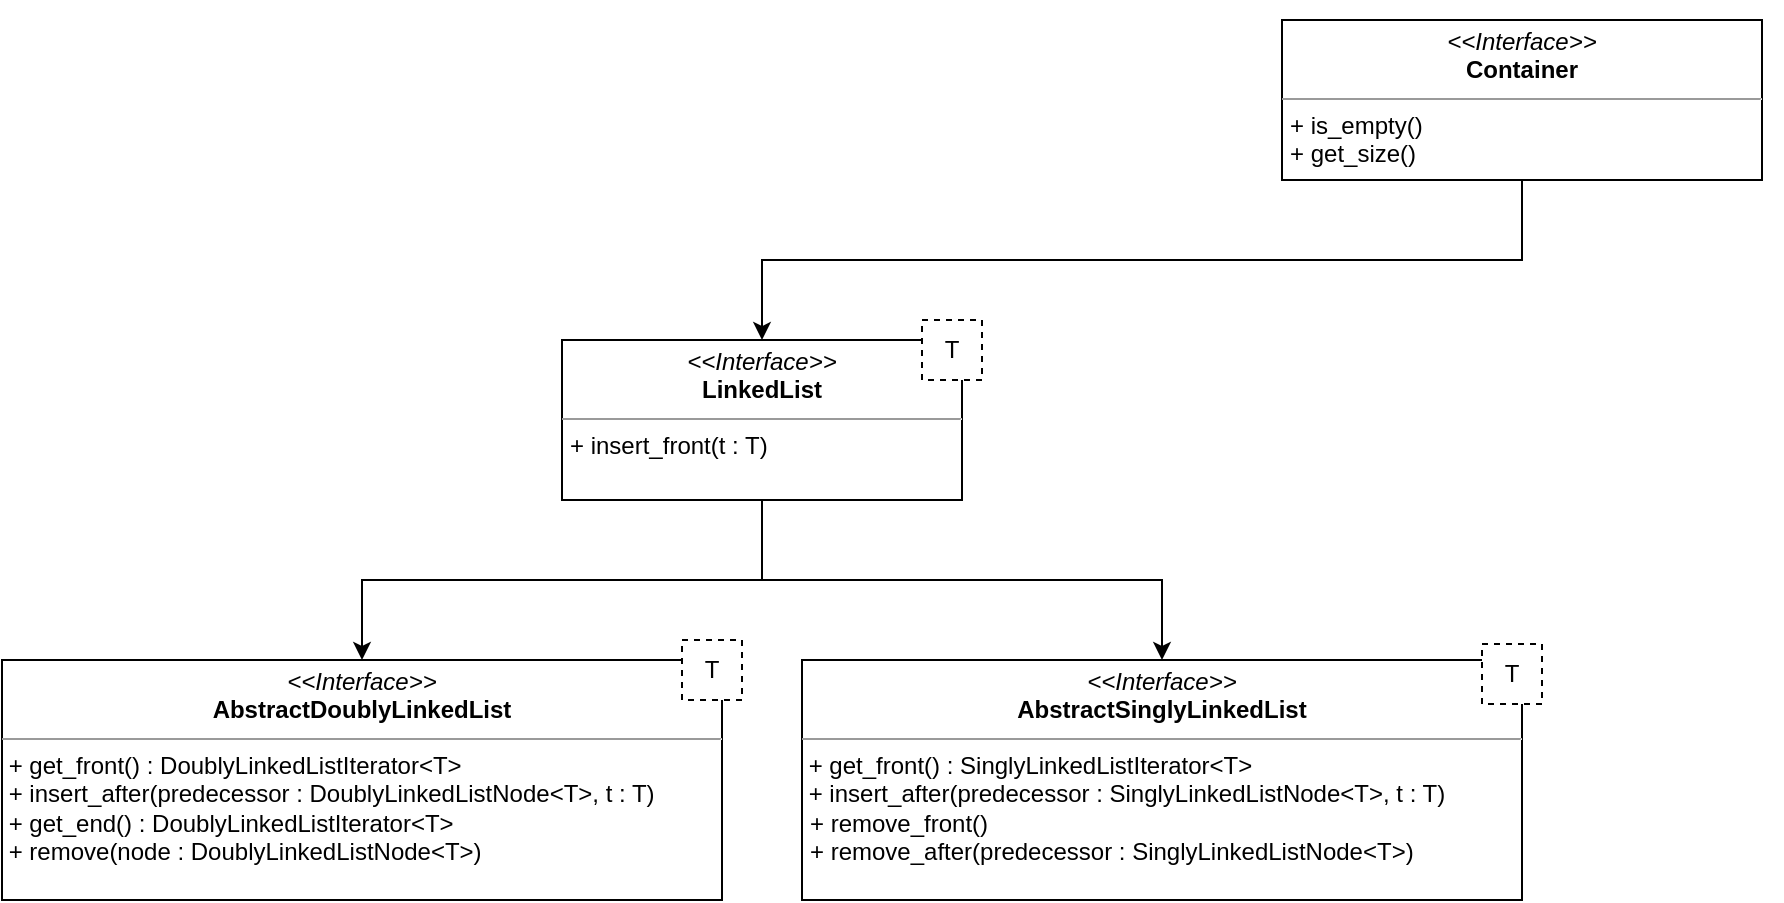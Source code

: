 <mxfile version="21.2.7" type="device">
  <diagram id="C5RBs43oDa-KdzZeNtuy" name="Page-1">
    <mxGraphModel dx="1189" dy="571" grid="1" gridSize="10" guides="1" tooltips="1" connect="1" arrows="1" fold="1" page="1" pageScale="1" pageWidth="827" pageHeight="1169" math="0" shadow="0">
      <root>
        <mxCell id="WIyWlLk6GJQsqaUBKTNV-0" />
        <mxCell id="WIyWlLk6GJQsqaUBKTNV-1" parent="WIyWlLk6GJQsqaUBKTNV-0" />
        <mxCell id="CXlaB07CgzBHS2xfi4aG-20" style="edgeStyle=orthogonalEdgeStyle;rounded=0;orthogonalLoop=1;jettySize=auto;html=1;exitX=0.5;exitY=1;exitDx=0;exitDy=0;entryX=0.5;entryY=0;entryDx=0;entryDy=0;" parent="WIyWlLk6GJQsqaUBKTNV-1" source="CXlaB07CgzBHS2xfi4aG-3" target="CXlaB07CgzBHS2xfi4aG-6" edge="1">
          <mxGeometry relative="1" as="geometry" />
        </mxCell>
        <mxCell id="CXlaB07CgzBHS2xfi4aG-24" style="edgeStyle=orthogonalEdgeStyle;rounded=0;orthogonalLoop=1;jettySize=auto;html=1;exitX=0.5;exitY=1;exitDx=0;exitDy=0;entryX=0.5;entryY=0;entryDx=0;entryDy=0;" parent="WIyWlLk6GJQsqaUBKTNV-1" source="CXlaB07CgzBHS2xfi4aG-3" target="CXlaB07CgzBHS2xfi4aG-22" edge="1">
          <mxGeometry relative="1" as="geometry" />
        </mxCell>
        <mxCell id="O-nfP3FI_-4oS2DhcNt1-0" value="" style="group" parent="WIyWlLk6GJQsqaUBKTNV-1" vertex="1" connectable="0">
          <mxGeometry x="920" y="150" width="250" height="150" as="geometry" />
        </mxCell>
        <mxCell id="O-nfP3FI_-4oS2DhcNt1-1" value="&lt;p style=&quot;margin:0px;margin-top:4px;text-align:center;&quot;&gt;&lt;i&gt;&amp;lt;&amp;lt;Interface&amp;gt;&amp;gt;&lt;/i&gt;&lt;br&gt;&lt;b&gt;Container&lt;/b&gt;&lt;/p&gt;&lt;hr size=&quot;1&quot;&gt;&lt;p style=&quot;margin:0px;margin-left:4px;&quot;&gt;&lt;span style=&quot;background-color: initial;&quot;&gt;+ is_empty()&lt;/span&gt;&lt;br&gt;&lt;/p&gt;&lt;p style=&quot;margin:0px;margin-left:4px;&quot;&gt;+ get_size()&amp;nbsp;&lt;span style=&quot;background-color: initial;&quot;&gt;&lt;br&gt;&lt;/span&gt;&lt;/p&gt;" style="verticalAlign=top;align=left;overflow=fill;fontSize=12;fontFamily=Helvetica;html=1;whiteSpace=wrap;" parent="O-nfP3FI_-4oS2DhcNt1-0" vertex="1">
          <mxGeometry y="10" width="240" height="80" as="geometry" />
        </mxCell>
        <mxCell id="O-nfP3FI_-4oS2DhcNt1-6" style="edgeStyle=orthogonalEdgeStyle;rounded=0;orthogonalLoop=1;jettySize=auto;html=1;exitX=0.5;exitY=1;exitDx=0;exitDy=0;entryX=0.5;entryY=0;entryDx=0;entryDy=0;" parent="WIyWlLk6GJQsqaUBKTNV-1" source="O-nfP3FI_-4oS2DhcNt1-1" target="CXlaB07CgzBHS2xfi4aG-3" edge="1">
          <mxGeometry relative="1" as="geometry" />
        </mxCell>
        <mxCell id="0L0RZOjDNf1h014nJdSY-2" value="" style="group" vertex="1" connectable="0" parent="WIyWlLk6GJQsqaUBKTNV-1">
          <mxGeometry x="560" y="310" width="210" height="90" as="geometry" />
        </mxCell>
        <mxCell id="CXlaB07CgzBHS2xfi4aG-3" value="&lt;p style=&quot;margin:0px;margin-top:4px;text-align:center;&quot;&gt;&lt;i&gt;&amp;lt;&amp;lt;Interface&amp;gt;&amp;gt;&lt;/i&gt;&lt;br&gt;&lt;b&gt;LinkedList&lt;/b&gt;&lt;/p&gt;&lt;hr size=&quot;1&quot;&gt;&lt;p style=&quot;margin:0px;margin-left:4px;&quot;&gt;&lt;span style=&quot;background-color: initial;&quot;&gt;+ insert_front(t : T)&lt;/span&gt;&lt;br&gt;&lt;/p&gt;" style="verticalAlign=top;align=left;overflow=fill;fontSize=12;fontFamily=Helvetica;html=1;whiteSpace=wrap;" parent="0L0RZOjDNf1h014nJdSY-2" vertex="1">
          <mxGeometry y="10" width="200" height="80" as="geometry" />
        </mxCell>
        <mxCell id="CXlaB07CgzBHS2xfi4aG-4" value="T" style="fontStyle=0;dashed=1;html=1;whiteSpace=wrap;" parent="0L0RZOjDNf1h014nJdSY-2" vertex="1">
          <mxGeometry x="180" width="30" height="30" as="geometry" />
        </mxCell>
        <mxCell id="0L0RZOjDNf1h014nJdSY-4" value="" style="group" vertex="1" connectable="0" parent="WIyWlLk6GJQsqaUBKTNV-1">
          <mxGeometry x="280" y="470" width="370" height="130" as="geometry" />
        </mxCell>
        <mxCell id="CXlaB07CgzBHS2xfi4aG-22" value="&lt;p style=&quot;margin:0px;margin-top:4px;text-align:center;&quot;&gt;&lt;i&gt;&amp;lt;&amp;lt;Interface&amp;gt;&amp;gt;&lt;/i&gt;&lt;br&gt;&lt;b&gt;AbstractDoublyLinkedList&lt;/b&gt;&lt;/p&gt;&lt;hr size=&quot;1&quot;&gt;&amp;nbsp;+ get_front() : DoublyLinkedListIterator&amp;lt;T&amp;gt;&lt;br&gt;&lt;div&gt;&amp;nbsp;+ insert_after(predecessor : DoublyLinkedListNode&amp;lt;T&amp;gt;, t : T)&lt;/div&gt;&lt;div&gt;&amp;nbsp;+ get_end() : DoublyLinkedListIterator&amp;lt;T&amp;gt;&lt;/div&gt;&lt;div&gt;&amp;nbsp;+ remove(node : DoublyLinkedListNode&amp;lt;T&amp;gt;)&lt;/div&gt;" style="verticalAlign=top;align=left;overflow=fill;fontSize=12;fontFamily=Helvetica;html=1;whiteSpace=wrap;" parent="0L0RZOjDNf1h014nJdSY-4" vertex="1">
          <mxGeometry y="10" width="360" height="120" as="geometry" />
        </mxCell>
        <mxCell id="O-nfP3FI_-4oS2DhcNt1-12" value="T" style="fontStyle=0;dashed=1;html=1;whiteSpace=wrap;" parent="0L0RZOjDNf1h014nJdSY-4" vertex="1">
          <mxGeometry x="340" width="30" height="30" as="geometry" />
        </mxCell>
        <mxCell id="0L0RZOjDNf1h014nJdSY-5" value="" style="group" vertex="1" connectable="0" parent="WIyWlLk6GJQsqaUBKTNV-1">
          <mxGeometry x="680" y="472" width="370" height="128" as="geometry" />
        </mxCell>
        <mxCell id="CXlaB07CgzBHS2xfi4aG-6" value="&lt;p style=&quot;margin:0px;margin-top:4px;text-align:center;&quot;&gt;&lt;i&gt;&amp;lt;&amp;lt;Interface&amp;gt;&amp;gt;&lt;/i&gt;&lt;br&gt;&lt;b style=&quot;border-color: var(--border-color);&quot;&gt;Abstract&lt;/b&gt;&lt;b&gt;SinglyLinkedList&lt;/b&gt;&lt;/p&gt;&lt;hr size=&quot;1&quot;&gt;&amp;nbsp;+ get_front() : SinglyLinkedListIterator&amp;lt;T&amp;gt;&lt;br&gt;&amp;nbsp;+ insert_after(predecessor : SinglyLinkedListNode&amp;lt;T&amp;gt;, t : T)&lt;b&gt;&lt;br&gt;&lt;/b&gt;&lt;p style=&quot;margin:0px;margin-left:4px;&quot;&gt;+ remove_front()&lt;/p&gt;&lt;p style=&quot;margin:0px;margin-left:4px;&quot;&gt;+ remove_after(predecessor : SinglyLinkedListNode&amp;lt;T&amp;gt;)&lt;/p&gt;" style="verticalAlign=top;align=left;overflow=fill;fontSize=12;fontFamily=Helvetica;html=1;whiteSpace=wrap;" parent="0L0RZOjDNf1h014nJdSY-5" vertex="1">
          <mxGeometry y="8" width="360" height="120" as="geometry" />
        </mxCell>
        <mxCell id="0L0RZOjDNf1h014nJdSY-0" value="T" style="fontStyle=0;dashed=1;html=1;whiteSpace=wrap;" vertex="1" parent="0L0RZOjDNf1h014nJdSY-5">
          <mxGeometry x="340" width="30" height="30" as="geometry" />
        </mxCell>
      </root>
    </mxGraphModel>
  </diagram>
</mxfile>
